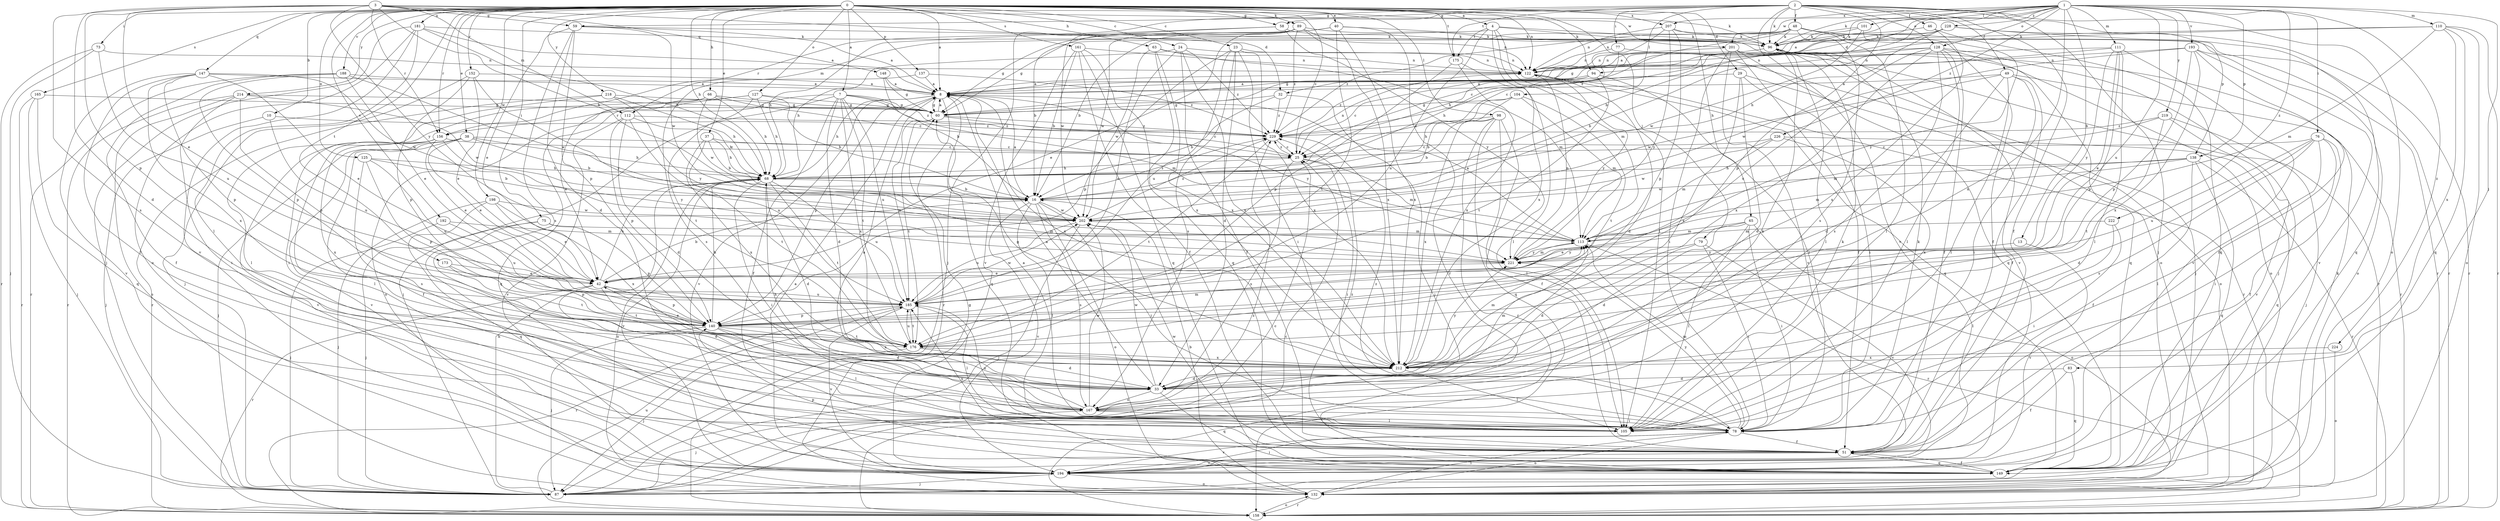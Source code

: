strict digraph  {
0;
1;
2;
3;
4;
7;
8;
10;
13;
16;
23;
24;
25;
29;
32;
33;
37;
38;
40;
42;
46;
48;
49;
51;
58;
59;
60;
63;
65;
66;
68;
73;
75;
76;
77;
78;
79;
83;
87;
89;
94;
96;
98;
101;
104;
105;
110;
111;
112;
113;
122;
125;
127;
128;
132;
137;
138;
140;
147;
148;
149;
152;
156;
158;
161;
165;
167;
173;
175;
176;
181;
185;
188;
192;
193;
194;
198;
201;
202;
207;
212;
214;
218;
219;
221;
222;
224;
226;
228;
229;
0 -> 4  [label=a];
0 -> 7  [label=a];
0 -> 8  [label=a];
0 -> 10  [label=b];
0 -> 23  [label=c];
0 -> 24  [label=c];
0 -> 25  [label=c];
0 -> 29  [label=d];
0 -> 37  [label=e];
0 -> 38  [label=e];
0 -> 40  [label=e];
0 -> 58  [label=g];
0 -> 63  [label=h];
0 -> 65  [label=h];
0 -> 66  [label=h];
0 -> 68  [label=h];
0 -> 73  [label=i];
0 -> 75  [label=i];
0 -> 79  [label=j];
0 -> 89  [label=k];
0 -> 94  [label=k];
0 -> 98  [label=l];
0 -> 122  [label=n];
0 -> 125  [label=o];
0 -> 127  [label=o];
0 -> 137  [label=p];
0 -> 147  [label=q];
0 -> 152  [label=r];
0 -> 156  [label=r];
0 -> 161  [label=s];
0 -> 165  [label=s];
0 -> 173  [label=t];
0 -> 175  [label=t];
0 -> 181  [label=u];
0 -> 188  [label=v];
0 -> 192  [label=v];
0 -> 198  [label=w];
0 -> 207  [label=x];
0 -> 214  [label=y];
0 -> 218  [label=y];
1 -> 8  [label=a];
1 -> 13  [label=b];
1 -> 16  [label=b];
1 -> 32  [label=d];
1 -> 76  [label=i];
1 -> 83  [label=j];
1 -> 94  [label=k];
1 -> 96  [label=k];
1 -> 101  [label=l];
1 -> 110  [label=m];
1 -> 111  [label=m];
1 -> 128  [label=o];
1 -> 138  [label=p];
1 -> 185  [label=u];
1 -> 193  [label=v];
1 -> 201  [label=w];
1 -> 207  [label=x];
1 -> 212  [label=x];
1 -> 219  [label=y];
1 -> 222  [label=z];
1 -> 224  [label=z];
1 -> 226  [label=z];
1 -> 228  [label=z];
2 -> 46  [label=f];
2 -> 48  [label=f];
2 -> 49  [label=f];
2 -> 51  [label=f];
2 -> 58  [label=g];
2 -> 59  [label=g];
2 -> 77  [label=i];
2 -> 87  [label=j];
2 -> 96  [label=k];
2 -> 104  [label=l];
2 -> 128  [label=o];
2 -> 132  [label=o];
2 -> 138  [label=p];
2 -> 140  [label=p];
2 -> 156  [label=r];
2 -> 175  [label=t];
2 -> 194  [label=v];
3 -> 16  [label=b];
3 -> 32  [label=d];
3 -> 33  [label=d];
3 -> 42  [label=e];
3 -> 59  [label=g];
3 -> 96  [label=k];
3 -> 112  [label=m];
3 -> 140  [label=p];
3 -> 148  [label=q];
3 -> 156  [label=r];
3 -> 167  [label=s];
3 -> 201  [label=w];
3 -> 221  [label=y];
4 -> 96  [label=k];
4 -> 105  [label=l];
4 -> 112  [label=m];
4 -> 113  [label=m];
4 -> 132  [label=o];
4 -> 175  [label=t];
4 -> 185  [label=u];
4 -> 212  [label=x];
7 -> 33  [label=d];
7 -> 51  [label=f];
7 -> 60  [label=g];
7 -> 87  [label=j];
7 -> 113  [label=m];
7 -> 156  [label=r];
7 -> 176  [label=t];
7 -> 185  [label=u];
7 -> 212  [label=x];
7 -> 229  [label=z];
8 -> 60  [label=g];
8 -> 68  [label=h];
8 -> 140  [label=p];
8 -> 149  [label=q];
8 -> 158  [label=r];
8 -> 194  [label=v];
8 -> 212  [label=x];
8 -> 221  [label=y];
10 -> 87  [label=j];
10 -> 185  [label=u];
10 -> 229  [label=z];
13 -> 194  [label=v];
13 -> 221  [label=y];
16 -> 8  [label=a];
16 -> 78  [label=i];
16 -> 105  [label=l];
16 -> 132  [label=o];
16 -> 167  [label=s];
16 -> 194  [label=v];
16 -> 202  [label=w];
16 -> 229  [label=z];
23 -> 33  [label=d];
23 -> 78  [label=i];
23 -> 122  [label=n];
23 -> 140  [label=p];
23 -> 167  [label=s];
23 -> 185  [label=u];
23 -> 212  [label=x];
24 -> 51  [label=f];
24 -> 68  [label=h];
24 -> 122  [label=n];
24 -> 185  [label=u];
24 -> 212  [label=x];
24 -> 229  [label=z];
25 -> 68  [label=h];
25 -> 78  [label=i];
25 -> 113  [label=m];
25 -> 122  [label=n];
25 -> 167  [label=s];
25 -> 229  [label=z];
29 -> 8  [label=a];
29 -> 33  [label=d];
29 -> 78  [label=i];
29 -> 132  [label=o];
29 -> 212  [label=x];
32 -> 16  [label=b];
32 -> 60  [label=g];
32 -> 87  [label=j];
32 -> 229  [label=z];
33 -> 8  [label=a];
33 -> 113  [label=m];
33 -> 149  [label=q];
33 -> 167  [label=s];
33 -> 202  [label=w];
37 -> 16  [label=b];
37 -> 25  [label=c];
37 -> 68  [label=h];
37 -> 176  [label=t];
37 -> 212  [label=x];
38 -> 16  [label=b];
38 -> 25  [label=c];
38 -> 42  [label=e];
38 -> 51  [label=f];
38 -> 68  [label=h];
38 -> 87  [label=j];
38 -> 194  [label=v];
40 -> 16  [label=b];
40 -> 60  [label=g];
40 -> 96  [label=k];
40 -> 158  [label=r];
40 -> 176  [label=t];
40 -> 212  [label=x];
42 -> 16  [label=b];
42 -> 33  [label=d];
42 -> 68  [label=h];
42 -> 140  [label=p];
42 -> 158  [label=r];
42 -> 176  [label=t];
42 -> 185  [label=u];
46 -> 96  [label=k];
46 -> 149  [label=q];
46 -> 212  [label=x];
48 -> 25  [label=c];
48 -> 51  [label=f];
48 -> 60  [label=g];
48 -> 96  [label=k];
48 -> 105  [label=l];
48 -> 122  [label=n];
48 -> 158  [label=r];
48 -> 167  [label=s];
48 -> 229  [label=z];
49 -> 8  [label=a];
49 -> 33  [label=d];
49 -> 51  [label=f];
49 -> 78  [label=i];
49 -> 105  [label=l];
49 -> 158  [label=r];
49 -> 202  [label=w];
51 -> 149  [label=q];
51 -> 185  [label=u];
51 -> 194  [label=v];
51 -> 202  [label=w];
51 -> 229  [label=z];
58 -> 87  [label=j];
58 -> 96  [label=k];
58 -> 202  [label=w];
58 -> 221  [label=y];
59 -> 8  [label=a];
59 -> 33  [label=d];
59 -> 42  [label=e];
59 -> 96  [label=k];
59 -> 140  [label=p];
59 -> 167  [label=s];
59 -> 202  [label=w];
60 -> 8  [label=a];
60 -> 25  [label=c];
60 -> 176  [label=t];
60 -> 185  [label=u];
60 -> 229  [label=z];
63 -> 113  [label=m];
63 -> 122  [label=n];
63 -> 149  [label=q];
63 -> 202  [label=w];
63 -> 212  [label=x];
65 -> 33  [label=d];
65 -> 42  [label=e];
65 -> 78  [label=i];
65 -> 105  [label=l];
65 -> 113  [label=m];
65 -> 132  [label=o];
66 -> 25  [label=c];
66 -> 42  [label=e];
66 -> 60  [label=g];
66 -> 68  [label=h];
66 -> 78  [label=i];
66 -> 202  [label=w];
68 -> 16  [label=b];
68 -> 33  [label=d];
68 -> 78  [label=i];
68 -> 132  [label=o];
68 -> 176  [label=t];
68 -> 185  [label=u];
68 -> 194  [label=v];
73 -> 87  [label=j];
73 -> 122  [label=n];
73 -> 158  [label=r];
73 -> 185  [label=u];
75 -> 87  [label=j];
75 -> 113  [label=m];
75 -> 140  [label=p];
75 -> 167  [label=s];
76 -> 25  [label=c];
76 -> 33  [label=d];
76 -> 51  [label=f];
76 -> 78  [label=i];
76 -> 105  [label=l];
76 -> 167  [label=s];
76 -> 185  [label=u];
77 -> 68  [label=h];
77 -> 87  [label=j];
77 -> 122  [label=n];
78 -> 8  [label=a];
78 -> 51  [label=f];
78 -> 96  [label=k];
78 -> 113  [label=m];
78 -> 132  [label=o];
78 -> 185  [label=u];
78 -> 194  [label=v];
78 -> 221  [label=y];
78 -> 229  [label=z];
79 -> 33  [label=d];
79 -> 78  [label=i];
79 -> 194  [label=v];
79 -> 221  [label=y];
83 -> 33  [label=d];
83 -> 51  [label=f];
83 -> 149  [label=q];
87 -> 25  [label=c];
87 -> 68  [label=h];
87 -> 229  [label=z];
89 -> 16  [label=b];
89 -> 42  [label=e];
89 -> 68  [label=h];
89 -> 96  [label=k];
89 -> 122  [label=n];
89 -> 202  [label=w];
89 -> 212  [label=x];
89 -> 229  [label=z];
94 -> 8  [label=a];
94 -> 25  [label=c];
94 -> 78  [label=i];
94 -> 176  [label=t];
94 -> 229  [label=z];
96 -> 105  [label=l];
96 -> 122  [label=n];
96 -> 132  [label=o];
96 -> 194  [label=v];
98 -> 16  [label=b];
98 -> 51  [label=f];
98 -> 105  [label=l];
98 -> 149  [label=q];
98 -> 158  [label=r];
98 -> 212  [label=x];
98 -> 229  [label=z];
101 -> 8  [label=a];
101 -> 96  [label=k];
101 -> 202  [label=w];
101 -> 221  [label=y];
104 -> 16  [label=b];
104 -> 60  [label=g];
104 -> 68  [label=h];
104 -> 113  [label=m];
104 -> 176  [label=t];
105 -> 96  [label=k];
110 -> 96  [label=k];
110 -> 113  [label=m];
110 -> 132  [label=o];
110 -> 149  [label=q];
110 -> 158  [label=r];
110 -> 212  [label=x];
110 -> 229  [label=z];
111 -> 16  [label=b];
111 -> 42  [label=e];
111 -> 105  [label=l];
111 -> 122  [label=n];
111 -> 140  [label=p];
111 -> 194  [label=v];
111 -> 221  [label=y];
112 -> 33  [label=d];
112 -> 68  [label=h];
112 -> 140  [label=p];
112 -> 185  [label=u];
112 -> 194  [label=v];
112 -> 229  [label=z];
113 -> 8  [label=a];
113 -> 158  [label=r];
113 -> 221  [label=y];
122 -> 8  [label=a];
122 -> 33  [label=d];
122 -> 149  [label=q];
122 -> 158  [label=r];
122 -> 221  [label=y];
125 -> 16  [label=b];
125 -> 68  [label=h];
125 -> 140  [label=p];
125 -> 167  [label=s];
125 -> 185  [label=u];
127 -> 16  [label=b];
127 -> 60  [label=g];
127 -> 68  [label=h];
127 -> 132  [label=o];
127 -> 149  [label=q];
127 -> 176  [label=t];
128 -> 51  [label=f];
128 -> 60  [label=g];
128 -> 87  [label=j];
128 -> 105  [label=l];
128 -> 122  [label=n];
128 -> 149  [label=q];
128 -> 167  [label=s];
128 -> 185  [label=u];
128 -> 212  [label=x];
132 -> 16  [label=b];
132 -> 60  [label=g];
132 -> 78  [label=i];
132 -> 96  [label=k];
132 -> 158  [label=r];
137 -> 8  [label=a];
137 -> 167  [label=s];
137 -> 229  [label=z];
138 -> 51  [label=f];
138 -> 68  [label=h];
138 -> 113  [label=m];
138 -> 149  [label=q];
138 -> 158  [label=r];
138 -> 202  [label=w];
140 -> 33  [label=d];
140 -> 68  [label=h];
140 -> 87  [label=j];
140 -> 105  [label=l];
140 -> 176  [label=t];
140 -> 212  [label=x];
147 -> 8  [label=a];
147 -> 42  [label=e];
147 -> 105  [label=l];
147 -> 140  [label=p];
147 -> 194  [label=v];
147 -> 202  [label=w];
147 -> 212  [label=x];
148 -> 8  [label=a];
148 -> 16  [label=b];
148 -> 60  [label=g];
149 -> 51  [label=f];
149 -> 140  [label=p];
152 -> 8  [label=a];
152 -> 42  [label=e];
152 -> 87  [label=j];
152 -> 140  [label=p];
152 -> 221  [label=y];
156 -> 25  [label=c];
156 -> 42  [label=e];
156 -> 105  [label=l];
156 -> 194  [label=v];
156 -> 212  [label=x];
156 -> 221  [label=y];
158 -> 25  [label=c];
158 -> 132  [label=o];
158 -> 185  [label=u];
161 -> 16  [label=b];
161 -> 51  [label=f];
161 -> 122  [label=n];
161 -> 149  [label=q];
161 -> 194  [label=v];
161 -> 212  [label=x];
165 -> 60  [label=g];
165 -> 87  [label=j];
165 -> 149  [label=q];
165 -> 158  [label=r];
167 -> 8  [label=a];
167 -> 68  [label=h];
167 -> 78  [label=i];
167 -> 87  [label=j];
167 -> 96  [label=k];
167 -> 105  [label=l];
167 -> 202  [label=w];
173 -> 42  [label=e];
173 -> 140  [label=p];
173 -> 176  [label=t];
175 -> 105  [label=l];
175 -> 140  [label=p];
175 -> 212  [label=x];
176 -> 33  [label=d];
176 -> 42  [label=e];
176 -> 87  [label=j];
176 -> 113  [label=m];
176 -> 185  [label=u];
176 -> 212  [label=x];
181 -> 8  [label=a];
181 -> 68  [label=h];
181 -> 87  [label=j];
181 -> 96  [label=k];
181 -> 105  [label=l];
181 -> 132  [label=o];
181 -> 194  [label=v];
185 -> 105  [label=l];
185 -> 140  [label=p];
185 -> 158  [label=r];
185 -> 176  [label=t];
185 -> 194  [label=v];
185 -> 202  [label=w];
188 -> 8  [label=a];
188 -> 42  [label=e];
188 -> 51  [label=f];
188 -> 140  [label=p];
188 -> 158  [label=r];
188 -> 202  [label=w];
192 -> 87  [label=j];
192 -> 113  [label=m];
192 -> 185  [label=u];
193 -> 51  [label=f];
193 -> 122  [label=n];
193 -> 132  [label=o];
193 -> 140  [label=p];
193 -> 194  [label=v];
193 -> 202  [label=w];
193 -> 212  [label=x];
194 -> 8  [label=a];
194 -> 78  [label=i];
194 -> 87  [label=j];
194 -> 132  [label=o];
198 -> 42  [label=e];
198 -> 87  [label=j];
198 -> 149  [label=q];
198 -> 202  [label=w];
198 -> 212  [label=x];
201 -> 51  [label=f];
201 -> 78  [label=i];
201 -> 122  [label=n];
201 -> 149  [label=q];
201 -> 158  [label=r];
201 -> 194  [label=v];
202 -> 87  [label=j];
202 -> 113  [label=m];
202 -> 185  [label=u];
202 -> 229  [label=z];
207 -> 68  [label=h];
207 -> 96  [label=k];
207 -> 122  [label=n];
207 -> 140  [label=p];
207 -> 158  [label=r];
207 -> 221  [label=y];
212 -> 33  [label=d];
212 -> 60  [label=g];
212 -> 105  [label=l];
212 -> 113  [label=m];
212 -> 221  [label=y];
214 -> 60  [label=g];
214 -> 78  [label=i];
214 -> 132  [label=o];
214 -> 140  [label=p];
214 -> 158  [label=r];
214 -> 202  [label=w];
218 -> 60  [label=g];
218 -> 68  [label=h];
218 -> 105  [label=l];
218 -> 158  [label=r];
218 -> 221  [label=y];
219 -> 87  [label=j];
219 -> 113  [label=m];
219 -> 176  [label=t];
219 -> 194  [label=v];
219 -> 229  [label=z];
221 -> 42  [label=e];
221 -> 113  [label=m];
221 -> 122  [label=n];
222 -> 78  [label=i];
222 -> 105  [label=l];
222 -> 113  [label=m];
224 -> 132  [label=o];
224 -> 212  [label=x];
226 -> 25  [label=c];
226 -> 113  [label=m];
226 -> 149  [label=q];
226 -> 202  [label=w];
226 -> 212  [label=x];
228 -> 25  [label=c];
228 -> 60  [label=g];
228 -> 68  [label=h];
228 -> 96  [label=k];
228 -> 149  [label=q];
228 -> 158  [label=r];
229 -> 25  [label=c];
229 -> 176  [label=t];
}
